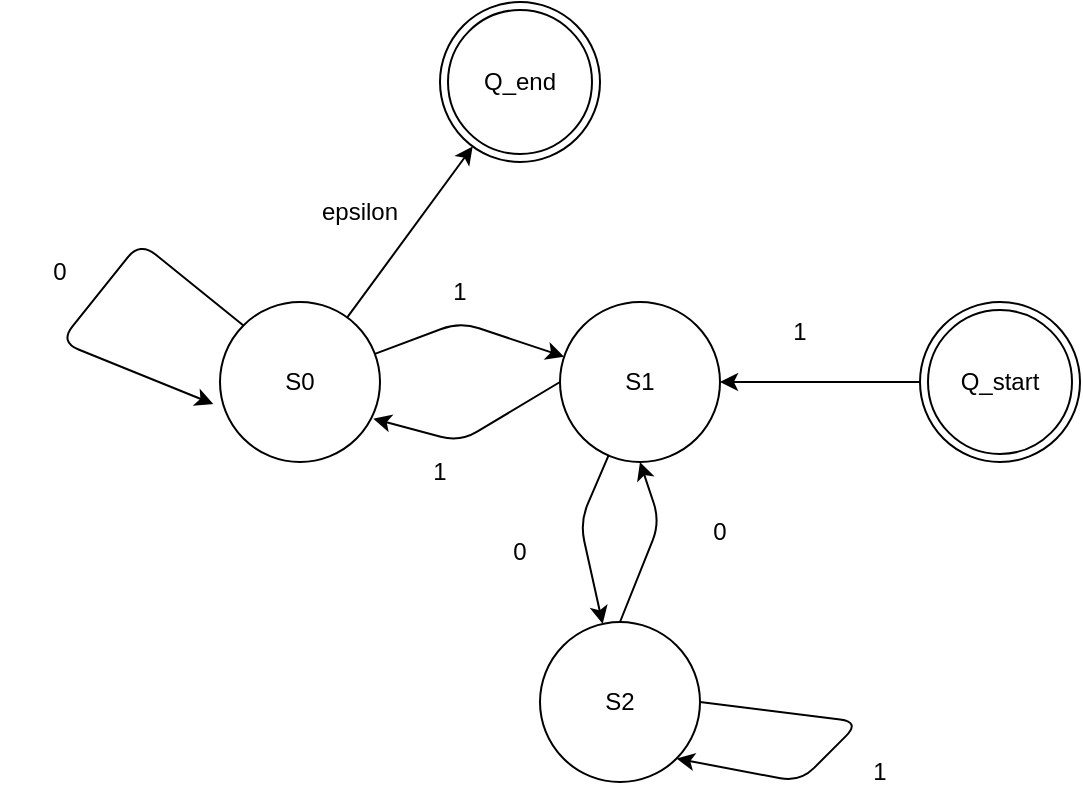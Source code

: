 <mxfile>
    <diagram id="7_HMITBS9WWZmG6cRDP9" name="第 1 页">
        <mxGraphModel dx="491" dy="507" grid="1" gridSize="10" guides="1" tooltips="1" connect="1" arrows="1" fold="1" page="1" pageScale="1" pageWidth="1600" pageHeight="900" math="0" shadow="0">
            <root>
                <mxCell id="0"/>
                <mxCell id="1" parent="0"/>
                <mxCell id="23" style="edgeStyle=none;html=1;entryX=1;entryY=0.5;entryDx=0;entryDy=0;" parent="1" source="2" target="7" edge="1">
                    <mxGeometry relative="1" as="geometry">
                        <mxPoint x="140" y="260" as="targetPoint"/>
                    </mxGeometry>
                </mxCell>
                <mxCell id="2" value="Q_start" style="ellipse;shape=doubleEllipse;whiteSpace=wrap;html=1;aspect=fixed;" parent="1" vertex="1">
                    <mxGeometry x="610" y="220" width="80" height="80" as="geometry"/>
                </mxCell>
                <mxCell id="6" style="edgeStyle=none;html=1;" parent="1" source="5" target="7" edge="1">
                    <mxGeometry relative="1" as="geometry">
                        <mxPoint x="420" y="260" as="targetPoint"/>
                        <Array as="points">
                            <mxPoint x="380" y="230"/>
                        </Array>
                    </mxGeometry>
                </mxCell>
                <mxCell id="27" style="edgeStyle=none;html=1;" parent="1" source="5" target="28" edge="1">
                    <mxGeometry relative="1" as="geometry">
                        <mxPoint x="352.8" y="150" as="targetPoint"/>
                    </mxGeometry>
                </mxCell>
                <mxCell id="31" style="edgeStyle=none;html=1;exitX=0;exitY=0;exitDx=0;exitDy=0;entryX=-0.042;entryY=0.638;entryDx=0;entryDy=0;entryPerimeter=0;" edge="1" parent="1" source="5" target="5">
                    <mxGeometry relative="1" as="geometry">
                        <mxPoint x="160" y="270" as="targetPoint"/>
                        <Array as="points">
                            <mxPoint x="220" y="190"/>
                            <mxPoint x="180" y="240"/>
                        </Array>
                    </mxGeometry>
                </mxCell>
                <mxCell id="5" value="S0" style="ellipse;whiteSpace=wrap;html=1;aspect=fixed;" parent="1" vertex="1">
                    <mxGeometry x="260" y="220" width="80" height="80" as="geometry"/>
                </mxCell>
                <mxCell id="8" style="edgeStyle=none;html=1;" parent="1" source="7" target="9" edge="1">
                    <mxGeometry relative="1" as="geometry">
                        <mxPoint x="460" y="400" as="targetPoint"/>
                        <Array as="points">
                            <mxPoint x="440" y="330"/>
                        </Array>
                    </mxGeometry>
                </mxCell>
                <mxCell id="16" style="edgeStyle=none;html=1;exitX=0;exitY=0.5;exitDx=0;exitDy=0;entryX=0.958;entryY=0.729;entryDx=0;entryDy=0;entryPerimeter=0;" parent="1" source="7" target="5" edge="1">
                    <mxGeometry relative="1" as="geometry">
                        <Array as="points">
                            <mxPoint x="380" y="290"/>
                        </Array>
                    </mxGeometry>
                </mxCell>
                <mxCell id="7" value="S1" style="ellipse;whiteSpace=wrap;html=1;aspect=fixed;" parent="1" vertex="1">
                    <mxGeometry x="430" y="220" width="80" height="80" as="geometry"/>
                </mxCell>
                <mxCell id="10" style="edgeStyle=none;html=1;exitX=0.5;exitY=0;exitDx=0;exitDy=0;entryX=0.5;entryY=1;entryDx=0;entryDy=0;" parent="1" source="9" target="7" edge="1">
                    <mxGeometry relative="1" as="geometry">
                        <Array as="points">
                            <mxPoint x="480" y="330"/>
                        </Array>
                    </mxGeometry>
                </mxCell>
                <mxCell id="14" style="edgeStyle=none;html=1;exitX=1;exitY=0.5;exitDx=0;exitDy=0;entryX=1;entryY=1;entryDx=0;entryDy=0;" parent="1" source="9" target="9" edge="1">
                    <mxGeometry relative="1" as="geometry">
                        <mxPoint x="490" y="460" as="targetPoint"/>
                        <Array as="points">
                            <mxPoint x="580" y="430"/>
                            <mxPoint x="550" y="460"/>
                        </Array>
                    </mxGeometry>
                </mxCell>
                <mxCell id="9" value="S2" style="ellipse;whiteSpace=wrap;html=1;aspect=fixed;" parent="1" vertex="1">
                    <mxGeometry x="420" y="380" width="80" height="80" as="geometry"/>
                </mxCell>
                <mxCell id="11" value="0" style="text;html=1;strokeColor=none;fillColor=none;align=center;verticalAlign=middle;whiteSpace=wrap;rounded=0;" parent="1" vertex="1">
                    <mxGeometry x="380" y="330" width="60" height="30" as="geometry"/>
                </mxCell>
                <mxCell id="13" value="0" style="text;html=1;strokeColor=none;fillColor=none;align=center;verticalAlign=middle;whiteSpace=wrap;rounded=0;" parent="1" vertex="1">
                    <mxGeometry x="480" y="320" width="60" height="30" as="geometry"/>
                </mxCell>
                <mxCell id="15" value="1" style="text;html=1;strokeColor=none;fillColor=none;align=center;verticalAlign=middle;whiteSpace=wrap;rounded=0;" parent="1" vertex="1">
                    <mxGeometry x="560" y="440" width="60" height="30" as="geometry"/>
                </mxCell>
                <mxCell id="17" value="1" style="text;html=1;strokeColor=none;fillColor=none;align=center;verticalAlign=middle;whiteSpace=wrap;rounded=0;" parent="1" vertex="1">
                    <mxGeometry x="350" y="200" width="60" height="30" as="geometry"/>
                </mxCell>
                <mxCell id="18" value="1" style="text;html=1;strokeColor=none;fillColor=none;align=center;verticalAlign=middle;whiteSpace=wrap;rounded=0;" parent="1" vertex="1">
                    <mxGeometry x="340" y="290" width="60" height="30" as="geometry"/>
                </mxCell>
                <mxCell id="28" value="Q_end" style="ellipse;shape=doubleEllipse;whiteSpace=wrap;html=1;aspect=fixed;" vertex="1" parent="1">
                    <mxGeometry x="370.0" y="70" width="80" height="80" as="geometry"/>
                </mxCell>
                <mxCell id="29" value="1" style="text;html=1;strokeColor=none;fillColor=none;align=center;verticalAlign=middle;whiteSpace=wrap;rounded=0;" vertex="1" parent="1">
                    <mxGeometry x="520" y="220" width="60" height="30" as="geometry"/>
                </mxCell>
                <mxCell id="30" value="epsilon" style="text;html=1;strokeColor=none;fillColor=none;align=center;verticalAlign=middle;whiteSpace=wrap;rounded=0;" vertex="1" parent="1">
                    <mxGeometry x="300" y="160" width="60" height="30" as="geometry"/>
                </mxCell>
                <mxCell id="32" value="0" style="text;html=1;strokeColor=none;fillColor=none;align=center;verticalAlign=middle;whiteSpace=wrap;rounded=0;" vertex="1" parent="1">
                    <mxGeometry x="150" y="190" width="60" height="30" as="geometry"/>
                </mxCell>
            </root>
        </mxGraphModel>
    </diagram>
</mxfile>